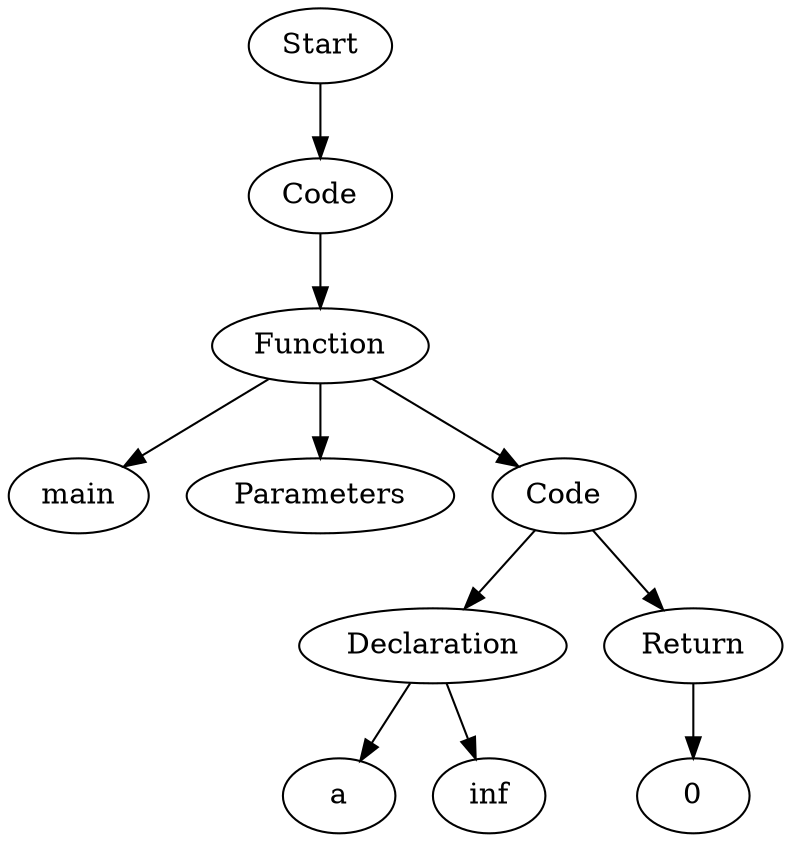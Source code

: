 digraph AST {
  "125256106983920" [label="Start"];
  "125256106983920" -> "125256106984256";
  "125256106984256" [label="Code"];
  "125256106984256" -> "125256106984448";
  "125256106984448" [label="Function"];
  "125256106984448" -> "125256106984640";
  "125256106984448" -> "125256106984784";
  "125256106984448" -> "125256106984928";
  "125256106984640" [label="main"];
  "125256106984784" [label="Parameters"];
  "125256106984928" [label="Code"];
  "125256106984928" -> "125256106985120";
  "125256106984928" -> "125256106985552";
  "125256106985120" [label="Declaration"];
  "125256106985120" -> "125256106985312";
  "125256106985120" -> "125256106985456";
  "125256106985312" [label="a"];
  "125256106985456" [label="inf"];
  "125256106985552" [label="Return"];
  "125256106985552" -> "125256106985744";
  "125256106985744" [label="0"];
}
